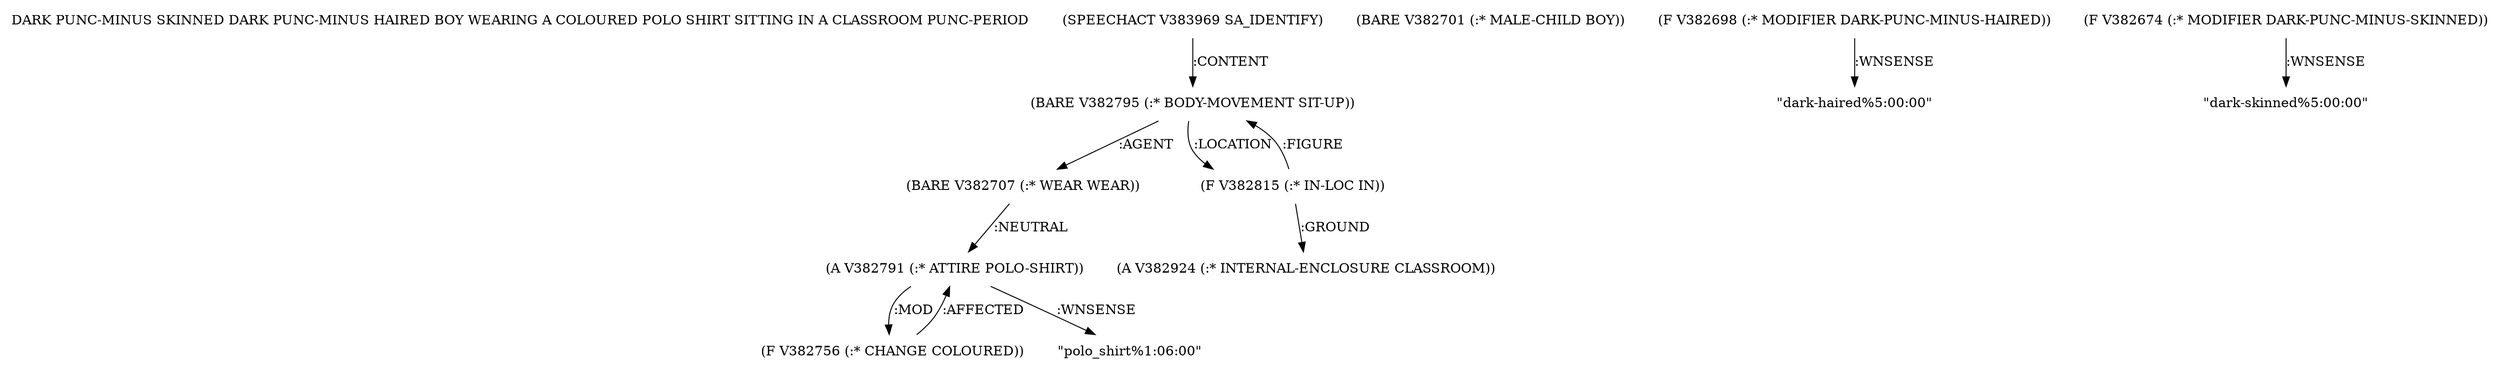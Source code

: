 digraph Terms {
  node [shape=none]
  "DARK PUNC-MINUS SKINNED DARK PUNC-MINUS HAIRED BOY WEARING A COLOURED POLO SHIRT SITTING IN A CLASSROOM PUNC-PERIOD"
  "V383969" [label="(SPEECHACT V383969 SA_IDENTIFY)"]
  "V383969" -> "V382795" [label=":CONTENT"]
  "V382795" [label="(BARE V382795 (:* BODY-MOVEMENT SIT-UP))"]
  "V382795" -> "V382707" [label=":AGENT"]
  "V382795" -> "V382815" [label=":LOCATION"]
  "V382707" [label="(BARE V382707 (:* WEAR WEAR))"]
  "V382707" -> "V382791" [label=":NEUTRAL"]
  "V382791" [label="(A V382791 (:* ATTIRE POLO-SHIRT))"]
  "V382791" -> "V382756" [label=":MOD"]
  "V382791" -> "NT392953" [label=":WNSENSE"]
  "NT392953" [label="\"polo_shirt%1:06:00\""]
  "V382756" [label="(F V382756 (:* CHANGE COLOURED))"]
  "V382756" -> "V382791" [label=":AFFECTED"]
  "V382815" [label="(F V382815 (:* IN-LOC IN))"]
  "V382815" -> "V382924" [label=":GROUND"]
  "V382815" -> "V382795" [label=":FIGURE"]
  "V382924" [label="(A V382924 (:* INTERNAL-ENCLOSURE CLASSROOM))"]
  "V382701" [label="(BARE V382701 (:* MALE-CHILD BOY))"]
  "V382698" [label="(F V382698 (:* MODIFIER DARK-PUNC-MINUS-HAIRED))"]
  "V382698" -> "NT392954" [label=":WNSENSE"]
  "NT392954" [label="\"dark-haired%5:00:00\""]
  "V382674" [label="(F V382674 (:* MODIFIER DARK-PUNC-MINUS-SKINNED))"]
  "V382674" -> "NT392955" [label=":WNSENSE"]
  "NT392955" [label="\"dark-skinned%5:00:00\""]
}
